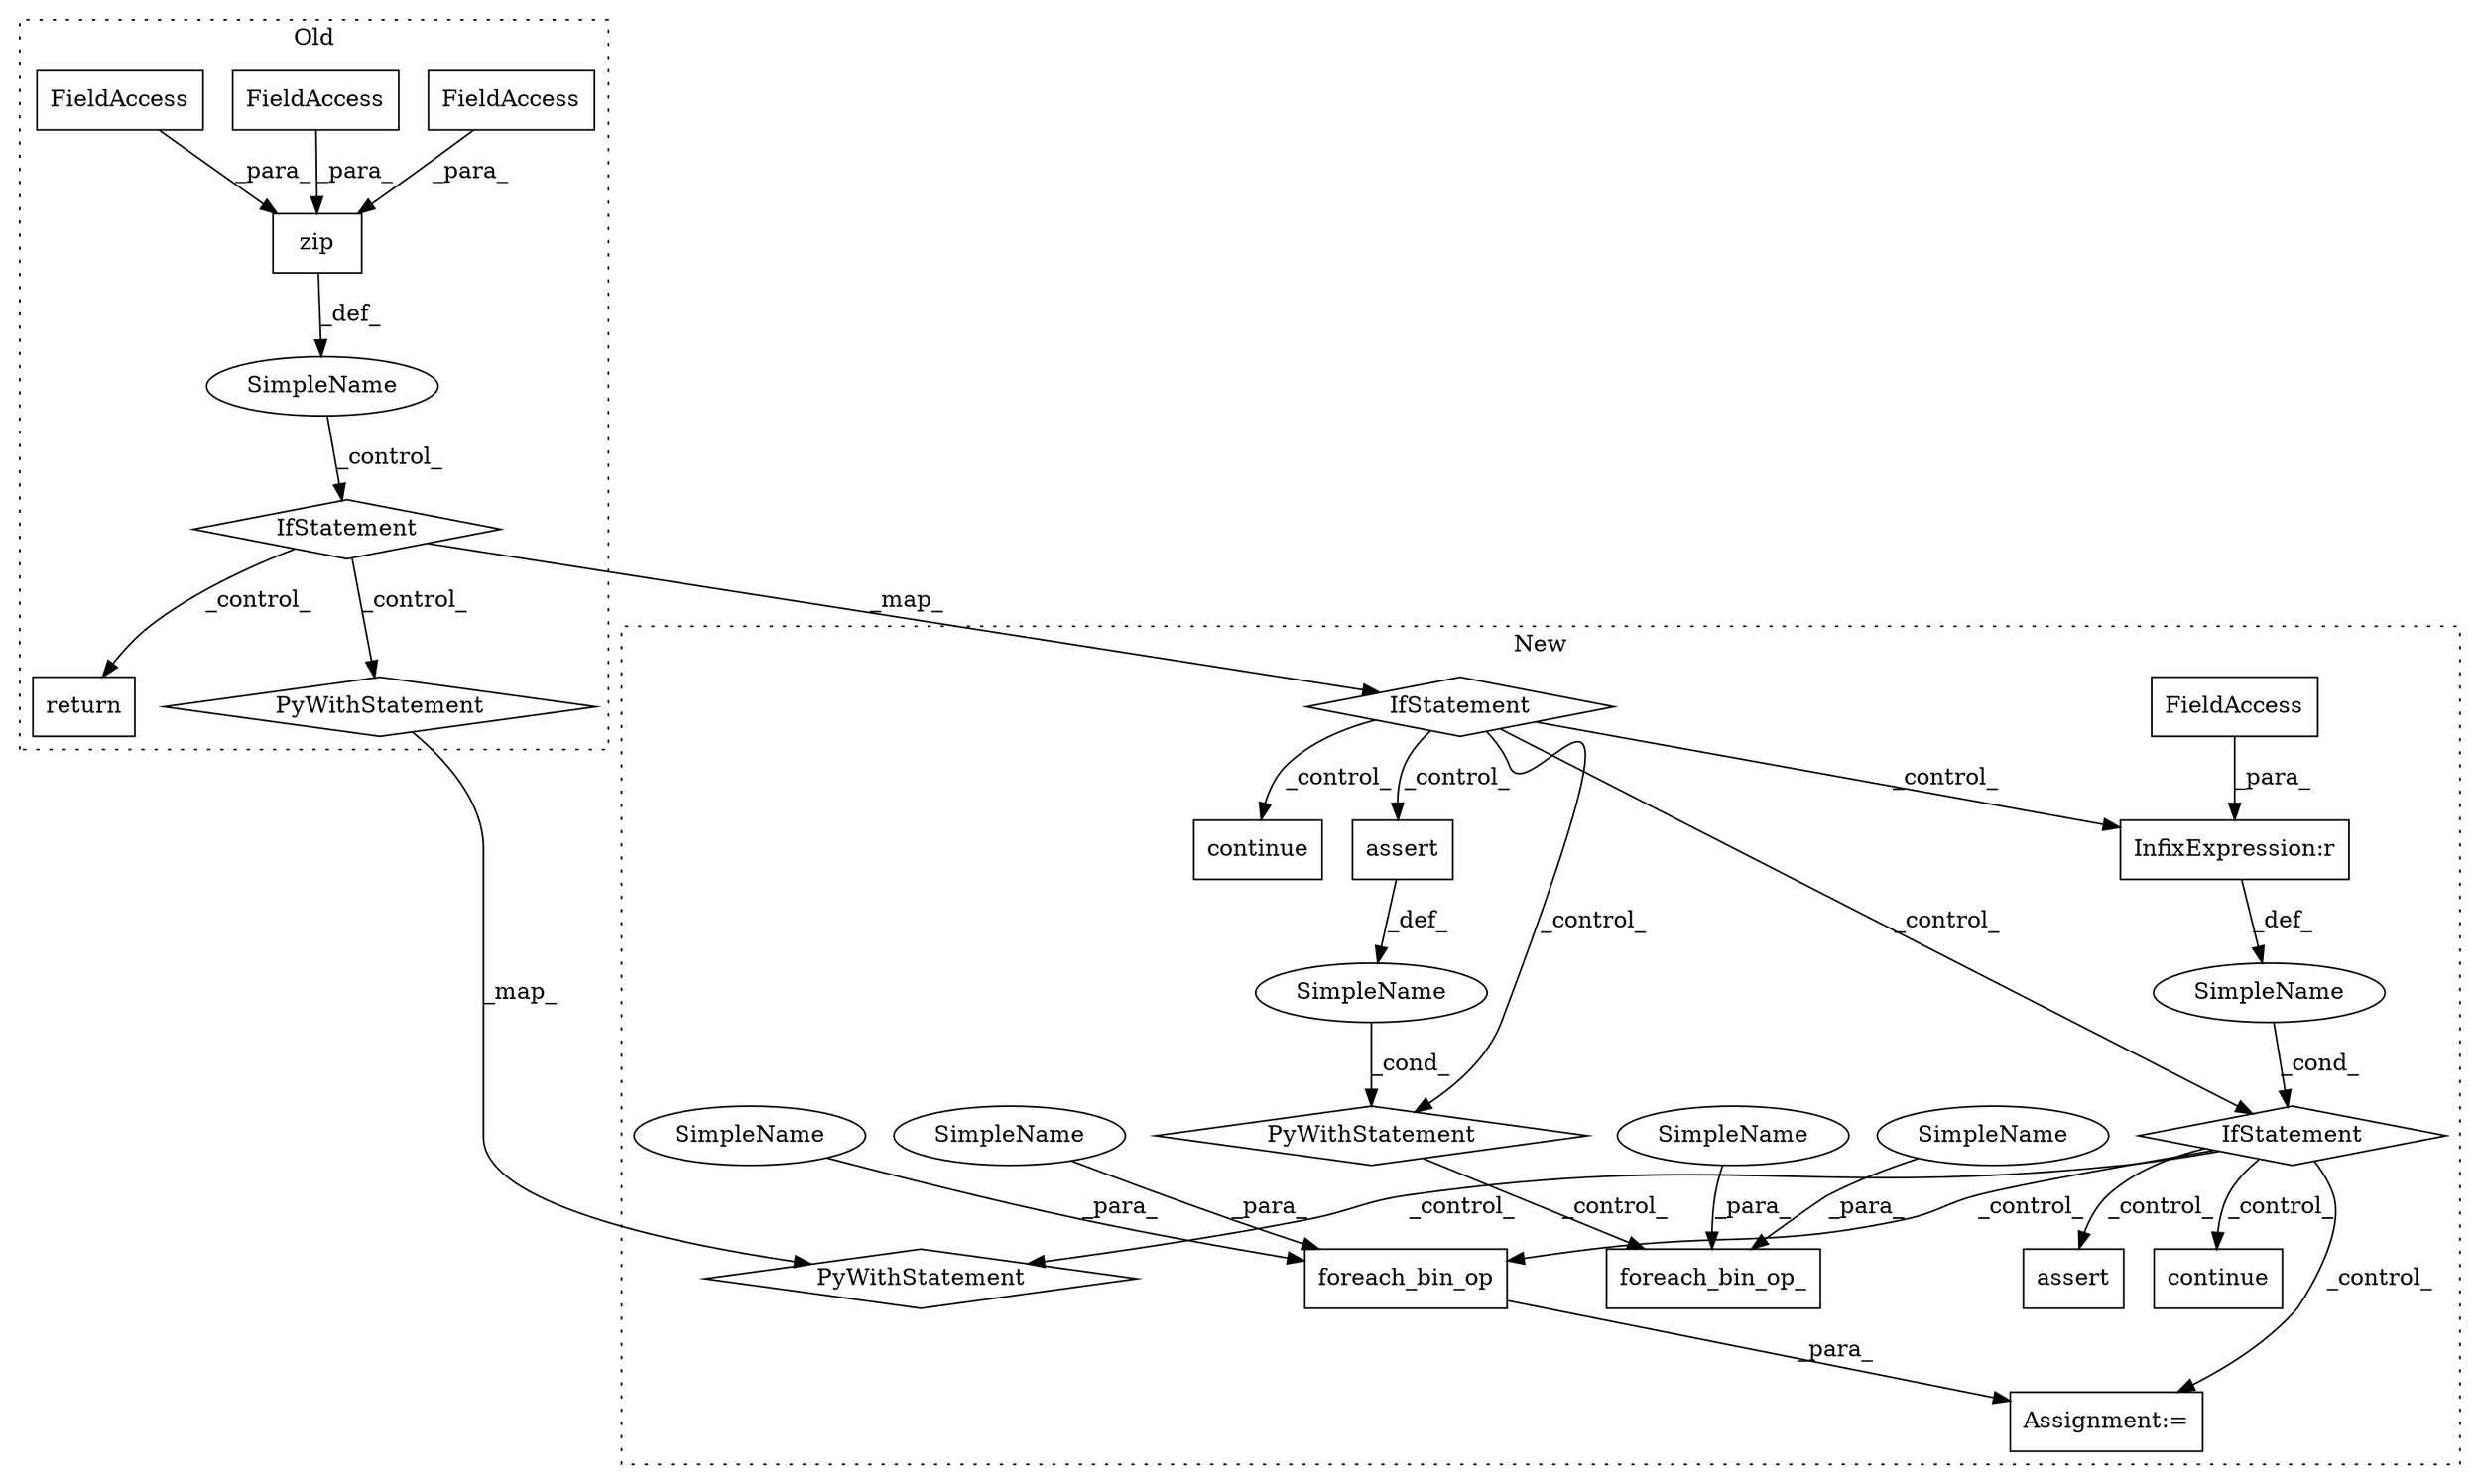 digraph G {
subgraph cluster0 {
1 [label="return" a="41" s="30659" l="7" shape="box"];
4 [label="SimpleName" a="42" s="27983" l="12" shape="ellipse"];
5 [label="PyWithStatement" a="104" s="29558,29665" l="10,2" shape="diamond"];
9 [label="zip" a="32" s="27998,28063" l="4,1" shape="box"];
10 [label="FieldAccess" a="22" s="28023" l="21" shape="box"];
11 [label="FieldAccess" a="22" s="28045" l="18" shape="box"];
12 [label="FieldAccess" a="22" s="28002" l="20" shape="box"];
13 [label="IfStatement" a="25" s="29305,29328" l="4,2" shape="diamond"];
label = "Old";
style="dotted";
}
subgraph cluster1 {
2 [label="foreach_bin_op" a="32" s="28493,28523" l="15,1" shape="box"];
3 [label="IfStatement" a="25" s="27980,28020" l="4,2" shape="diamond"];
6 [label="PyWithStatement" a="104" s="29364,29471" l="10,2" shape="diamond"];
7 [label="assert" a="32" s="28567,28649" l="18,1" shape="box"];
8 [label="continue" a="18" s="29058" l="9" shape="box"];
14 [label="IfStatement" a="25" s="27943,27966" l="4,2" shape="diamond"];
15 [label="foreach_bin_op_" a="32" s="31429,31460" l="16,1" shape="box"];
16 [label="SimpleName" a="42" s="" l="" shape="ellipse"];
17 [label="PyWithStatement" a="104" s="31306,31413" l="10,2" shape="diamond"];
18 [label="SimpleName" a="42" s="" l="" shape="ellipse"];
19 [label="assert" a="32" s="31321,31412" l="18,1" shape="box"];
20 [label="continue" a="18" s="30935" l="9" shape="box"];
21 [label="InfixExpression:r" a="27" s="27998" l="4" shape="box"];
22 [label="FieldAccess" a="22" s="28002" l="18" shape="box"];
23 [label="Assignment:=" a="7" s="28492" l="1" shape="box"];
24 [label="SimpleName" a="42" s="31445" l="7" shape="ellipse"];
25 [label="SimpleName" a="42" s="28508" l="7" shape="ellipse"];
26 [label="SimpleName" a="42" s="28516" l="7" shape="ellipse"];
27 [label="SimpleName" a="42" s="31453" l="7" shape="ellipse"];
label = "New";
style="dotted";
}
2 -> 23 [label="_para_"];
3 -> 8 [label="_control_"];
3 -> 23 [label="_control_"];
3 -> 6 [label="_control_"];
3 -> 7 [label="_control_"];
3 -> 2 [label="_control_"];
4 -> 13 [label="_control_"];
5 -> 6 [label="_map_"];
9 -> 4 [label="_def_"];
10 -> 9 [label="_para_"];
11 -> 9 [label="_para_"];
12 -> 9 [label="_para_"];
13 -> 1 [label="_control_"];
13 -> 5 [label="_control_"];
13 -> 14 [label="_map_"];
14 -> 21 [label="_control_"];
14 -> 19 [label="_control_"];
14 -> 3 [label="_control_"];
14 -> 17 [label="_control_"];
14 -> 20 [label="_control_"];
16 -> 17 [label="_cond_"];
17 -> 15 [label="_control_"];
18 -> 3 [label="_cond_"];
19 -> 16 [label="_def_"];
21 -> 18 [label="_def_"];
22 -> 21 [label="_para_"];
24 -> 15 [label="_para_"];
25 -> 2 [label="_para_"];
26 -> 2 [label="_para_"];
27 -> 15 [label="_para_"];
}